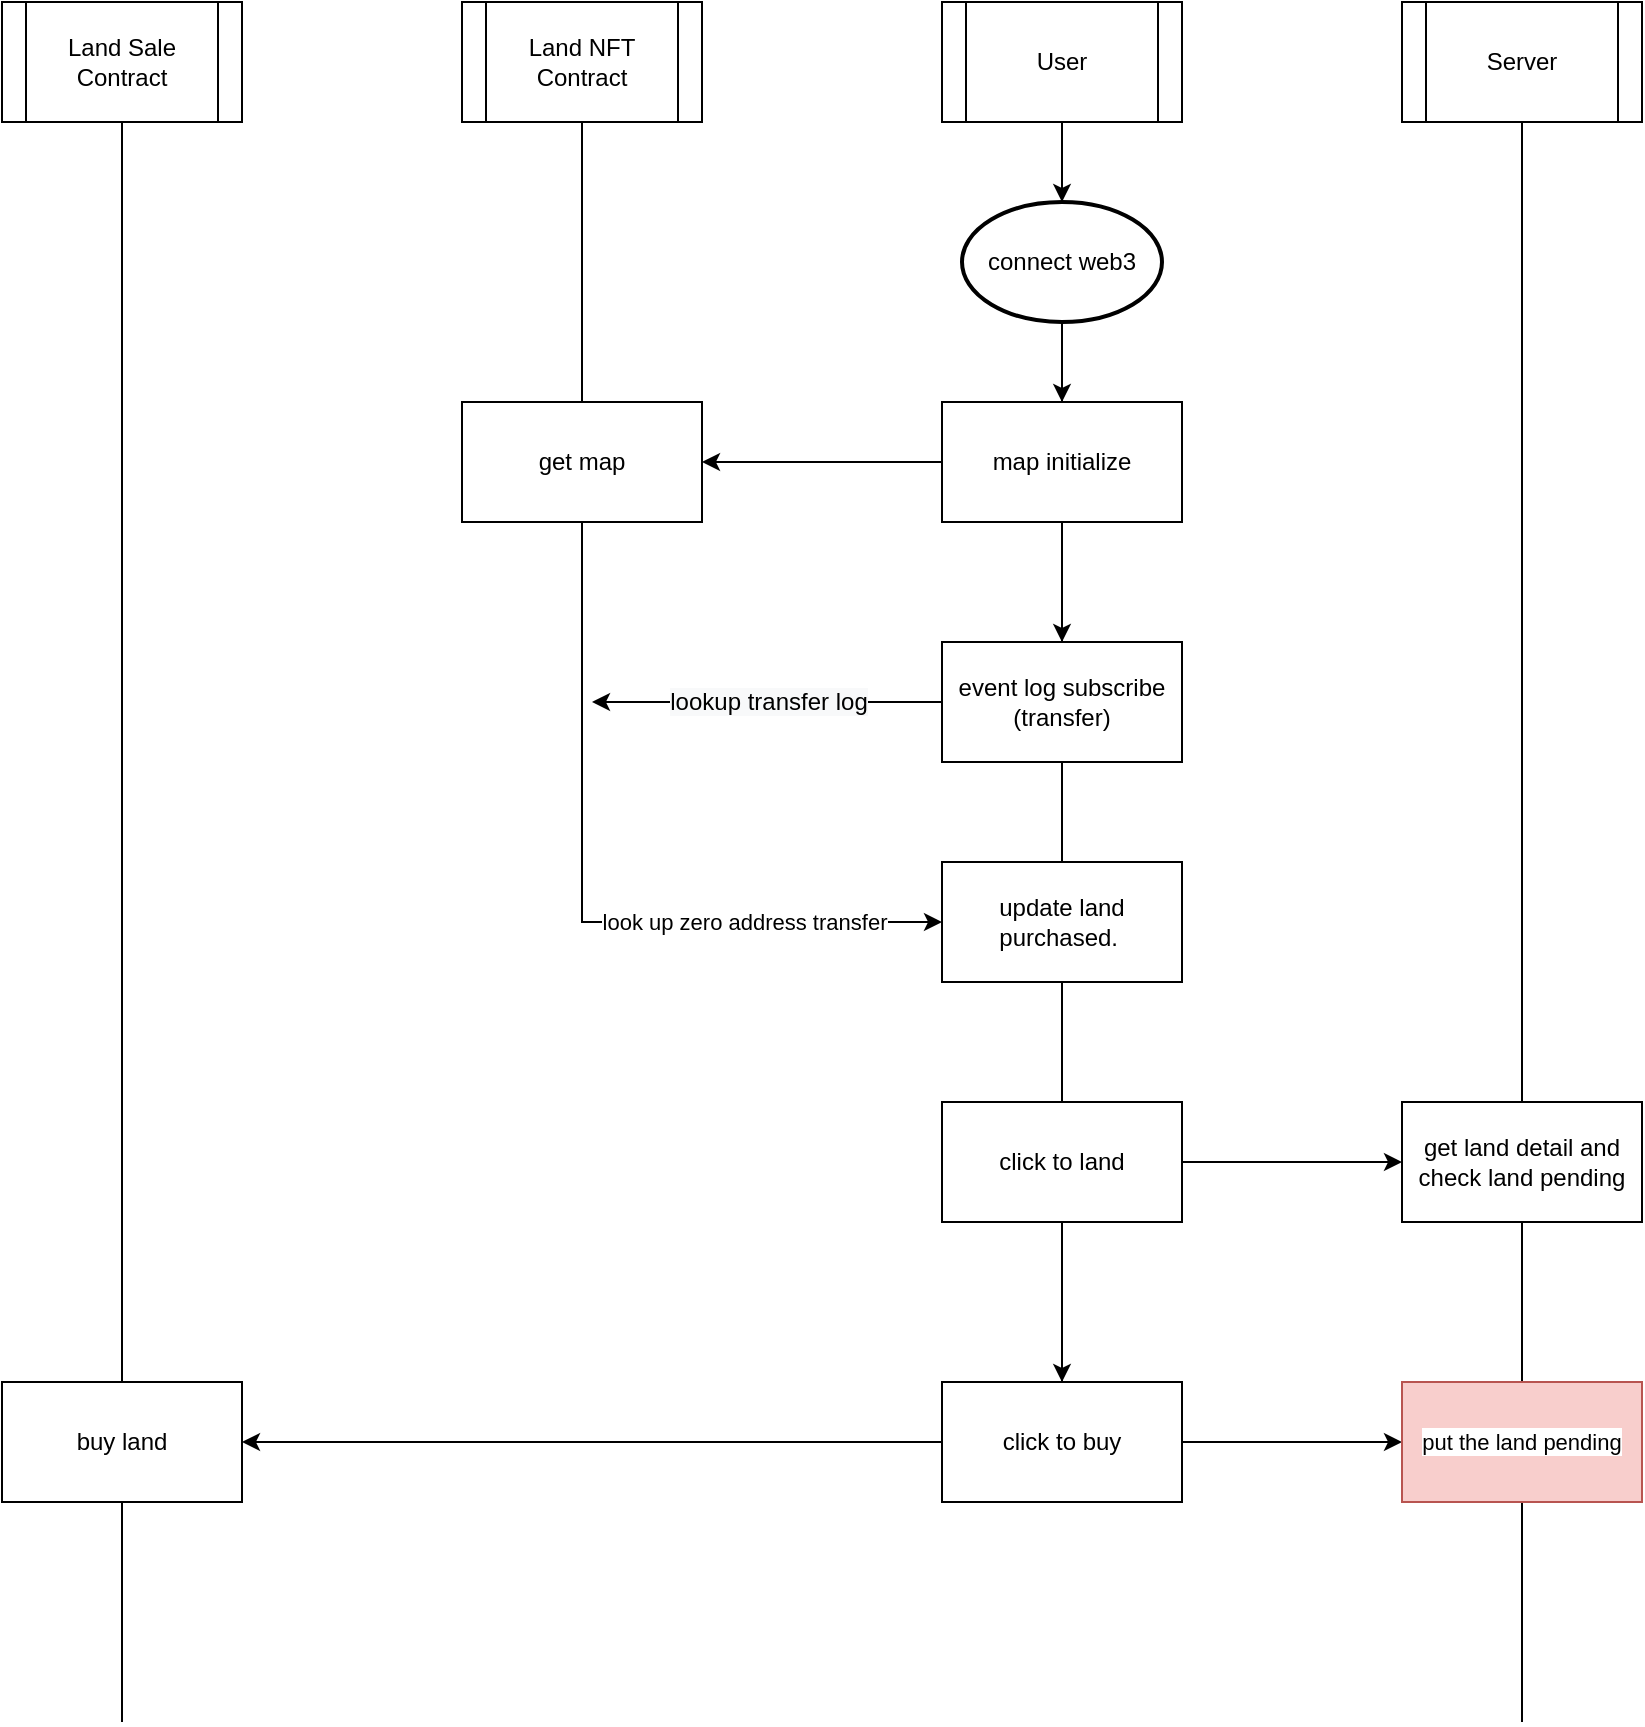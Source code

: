 <mxfile version="20.0.1" type="github">
  <diagram id="L_UoT_DxCkrW-5KhUJgU" name="Page-1">
    <mxGraphModel dx="1188" dy="641" grid="1" gridSize="10" guides="1" tooltips="1" connect="1" arrows="1" fold="1" page="1" pageScale="1" pageWidth="850" pageHeight="1100" math="0" shadow="0">
      <root>
        <mxCell id="0" />
        <mxCell id="1" parent="0" />
        <mxCell id="pCvEN7_FgobJJsHZdbzq-35" style="edgeStyle=orthogonalEdgeStyle;rounded=0;orthogonalLoop=1;jettySize=auto;html=1;exitX=0.5;exitY=1;exitDx=0;exitDy=0;startArrow=none;startFill=0;endArrow=none;endFill=0;" edge="1" parent="1" source="pCvEN7_FgobJJsHZdbzq-2">
          <mxGeometry relative="1" as="geometry">
            <mxPoint x="305" y="480" as="targetPoint" />
          </mxGeometry>
        </mxCell>
        <mxCell id="pCvEN7_FgobJJsHZdbzq-2" value="Land NFT&lt;br&gt;Contract" style="shape=process;whiteSpace=wrap;html=1;backgroundOutline=1;" vertex="1" parent="1">
          <mxGeometry x="245" y="90" width="120" height="60" as="geometry" />
        </mxCell>
        <mxCell id="pCvEN7_FgobJJsHZdbzq-36" style="edgeStyle=orthogonalEdgeStyle;rounded=0;orthogonalLoop=1;jettySize=auto;html=1;exitX=0.5;exitY=1;exitDx=0;exitDy=0;startArrow=none;startFill=0;endArrow=none;endFill=0;" edge="1" parent="1" source="pCvEN7_FgobJJsHZdbzq-3">
          <mxGeometry relative="1" as="geometry">
            <mxPoint x="775" y="950" as="targetPoint" />
          </mxGeometry>
        </mxCell>
        <mxCell id="pCvEN7_FgobJJsHZdbzq-3" value="Server" style="shape=process;whiteSpace=wrap;html=1;backgroundOutline=1;" vertex="1" parent="1">
          <mxGeometry x="715" y="90" width="120" height="60" as="geometry" />
        </mxCell>
        <mxCell id="pCvEN7_FgobJJsHZdbzq-10" style="edgeStyle=orthogonalEdgeStyle;rounded=0;orthogonalLoop=1;jettySize=auto;html=1;exitX=0.5;exitY=1;exitDx=0;exitDy=0;entryX=0.5;entryY=0;entryDx=0;entryDy=0;entryPerimeter=0;" edge="1" parent="1" source="pCvEN7_FgobJJsHZdbzq-4" target="pCvEN7_FgobJJsHZdbzq-8">
          <mxGeometry relative="1" as="geometry" />
        </mxCell>
        <mxCell id="pCvEN7_FgobJJsHZdbzq-37" style="edgeStyle=orthogonalEdgeStyle;rounded=0;orthogonalLoop=1;jettySize=auto;html=1;exitX=0.5;exitY=1;exitDx=0;exitDy=0;startArrow=none;startFill=0;endArrow=none;endFill=0;entryX=0.5;entryY=0;entryDx=0;entryDy=0;" edge="1" parent="1" source="pCvEN7_FgobJJsHZdbzq-4" target="pCvEN7_FgobJJsHZdbzq-28">
          <mxGeometry relative="1" as="geometry">
            <mxPoint x="545" y="950" as="targetPoint" />
          </mxGeometry>
        </mxCell>
        <mxCell id="pCvEN7_FgobJJsHZdbzq-4" value="User" style="shape=process;whiteSpace=wrap;html=1;backgroundOutline=1;" vertex="1" parent="1">
          <mxGeometry x="485" y="90" width="120" height="60" as="geometry" />
        </mxCell>
        <mxCell id="pCvEN7_FgobJJsHZdbzq-12" style="edgeStyle=orthogonalEdgeStyle;rounded=0;orthogonalLoop=1;jettySize=auto;html=1;exitX=0.5;exitY=1;exitDx=0;exitDy=0;exitPerimeter=0;" edge="1" parent="1" source="pCvEN7_FgobJJsHZdbzq-8" target="pCvEN7_FgobJJsHZdbzq-11">
          <mxGeometry relative="1" as="geometry" />
        </mxCell>
        <mxCell id="pCvEN7_FgobJJsHZdbzq-8" value="connect web3" style="strokeWidth=2;html=1;shape=mxgraph.flowchart.start_1;whiteSpace=wrap;" vertex="1" parent="1">
          <mxGeometry x="495" y="190" width="100" height="60" as="geometry" />
        </mxCell>
        <mxCell id="pCvEN7_FgobJJsHZdbzq-14" style="edgeStyle=orthogonalEdgeStyle;rounded=0;orthogonalLoop=1;jettySize=auto;html=1;exitX=0;exitY=0.5;exitDx=0;exitDy=0;startArrow=none;startFill=0;" edge="1" parent="1" source="pCvEN7_FgobJJsHZdbzq-11" target="pCvEN7_FgobJJsHZdbzq-13">
          <mxGeometry relative="1" as="geometry" />
        </mxCell>
        <mxCell id="pCvEN7_FgobJJsHZdbzq-17" style="edgeStyle=orthogonalEdgeStyle;rounded=0;orthogonalLoop=1;jettySize=auto;html=1;exitX=0.5;exitY=1;exitDx=0;exitDy=0;entryX=0.5;entryY=0;entryDx=0;entryDy=0;startArrow=none;startFill=0;" edge="1" parent="1" source="pCvEN7_FgobJJsHZdbzq-11" target="pCvEN7_FgobJJsHZdbzq-16">
          <mxGeometry relative="1" as="geometry" />
        </mxCell>
        <mxCell id="pCvEN7_FgobJJsHZdbzq-11" value="map initialize" style="rounded=0;whiteSpace=wrap;html=1;" vertex="1" parent="1">
          <mxGeometry x="485" y="290" width="120" height="60" as="geometry" />
        </mxCell>
        <mxCell id="pCvEN7_FgobJJsHZdbzq-13" value="get map" style="rounded=0;whiteSpace=wrap;html=1;" vertex="1" parent="1">
          <mxGeometry x="245" y="290" width="120" height="60" as="geometry" />
        </mxCell>
        <mxCell id="pCvEN7_FgobJJsHZdbzq-19" value="&lt;span style=&quot;font-size: 12px; background-color: rgb(248, 249, 250);&quot;&gt;lookup transfer log&lt;/span&gt;" style="edgeStyle=orthogonalEdgeStyle;rounded=0;orthogonalLoop=1;jettySize=auto;html=1;exitX=0;exitY=0.5;exitDx=0;exitDy=0;startArrow=none;startFill=0;" edge="1" parent="1" source="pCvEN7_FgobJJsHZdbzq-16">
          <mxGeometry relative="1" as="geometry">
            <mxPoint x="310" y="440" as="targetPoint" />
            <Array as="points">
              <mxPoint x="425" y="440" />
              <mxPoint x="425" y="440" />
            </Array>
          </mxGeometry>
        </mxCell>
        <mxCell id="pCvEN7_FgobJJsHZdbzq-16" value="event log subscribe&lt;br&gt;(transfer)" style="rounded=0;whiteSpace=wrap;html=1;" vertex="1" parent="1">
          <mxGeometry x="485" y="410" width="120" height="60" as="geometry" />
        </mxCell>
        <mxCell id="pCvEN7_FgobJJsHZdbzq-21" style="edgeStyle=orthogonalEdgeStyle;rounded=0;orthogonalLoop=1;jettySize=auto;html=1;exitX=0.5;exitY=1;exitDx=0;exitDy=0;entryX=0;entryY=0.5;entryDx=0;entryDy=0;startArrow=none;startFill=0;" edge="1" parent="1" target="pCvEN7_FgobJJsHZdbzq-20">
          <mxGeometry relative="1" as="geometry">
            <mxPoint x="305" y="470" as="sourcePoint" />
            <Array as="points">
              <mxPoint x="305" y="550" />
            </Array>
          </mxGeometry>
        </mxCell>
        <mxCell id="pCvEN7_FgobJJsHZdbzq-23" value="look up zero address transfer" style="edgeLabel;html=1;align=center;verticalAlign=middle;resizable=0;points=[];" vertex="1" connectable="0" parent="pCvEN7_FgobJJsHZdbzq-21">
          <mxGeometry x="0.102" relative="1" as="geometry">
            <mxPoint x="17" as="offset" />
          </mxGeometry>
        </mxCell>
        <mxCell id="pCvEN7_FgobJJsHZdbzq-20" value="update land purchased.&amp;nbsp;" style="rounded=0;whiteSpace=wrap;html=1;" vertex="1" parent="1">
          <mxGeometry x="485" y="520" width="120" height="60" as="geometry" />
        </mxCell>
        <mxCell id="pCvEN7_FgobJJsHZdbzq-27" style="edgeStyle=orthogonalEdgeStyle;rounded=0;orthogonalLoop=1;jettySize=auto;html=1;exitX=1;exitY=0.5;exitDx=0;exitDy=0;entryX=0;entryY=0.5;entryDx=0;entryDy=0;startArrow=none;startFill=0;" edge="1" parent="1" source="pCvEN7_FgobJJsHZdbzq-24" target="pCvEN7_FgobJJsHZdbzq-26">
          <mxGeometry relative="1" as="geometry" />
        </mxCell>
        <mxCell id="pCvEN7_FgobJJsHZdbzq-29" style="edgeStyle=orthogonalEdgeStyle;rounded=0;orthogonalLoop=1;jettySize=auto;html=1;exitX=0.5;exitY=1;exitDx=0;exitDy=0;startArrow=none;startFill=0;" edge="1" parent="1" source="pCvEN7_FgobJJsHZdbzq-24" target="pCvEN7_FgobJJsHZdbzq-28">
          <mxGeometry relative="1" as="geometry" />
        </mxCell>
        <mxCell id="pCvEN7_FgobJJsHZdbzq-24" value="click to land" style="rounded=0;whiteSpace=wrap;html=1;" vertex="1" parent="1">
          <mxGeometry x="485" y="640" width="120" height="60" as="geometry" />
        </mxCell>
        <mxCell id="pCvEN7_FgobJJsHZdbzq-26" value="get land detail and check land pending" style="rounded=0;whiteSpace=wrap;html=1;" vertex="1" parent="1">
          <mxGeometry x="715" y="640" width="120" height="60" as="geometry" />
        </mxCell>
        <mxCell id="pCvEN7_FgobJJsHZdbzq-32" style="edgeStyle=orthogonalEdgeStyle;rounded=0;orthogonalLoop=1;jettySize=auto;html=1;exitX=0;exitY=0.5;exitDx=0;exitDy=0;entryX=1;entryY=0.5;entryDx=0;entryDy=0;startArrow=none;startFill=0;" edge="1" parent="1" source="pCvEN7_FgobJJsHZdbzq-28" target="pCvEN7_FgobJJsHZdbzq-31">
          <mxGeometry relative="1" as="geometry" />
        </mxCell>
        <mxCell id="pCvEN7_FgobJJsHZdbzq-44" value="" style="edgeStyle=orthogonalEdgeStyle;rounded=0;orthogonalLoop=1;jettySize=auto;html=1;exitX=1;exitY=0.5;exitDx=0;exitDy=0;startArrow=none;startFill=0;endArrow=classic;endFill=1;fontSize=10;" edge="1" parent="1" source="pCvEN7_FgobJJsHZdbzq-28" target="pCvEN7_FgobJJsHZdbzq-43">
          <mxGeometry relative="1" as="geometry" />
        </mxCell>
        <mxCell id="pCvEN7_FgobJJsHZdbzq-28" value="click to buy" style="rounded=0;whiteSpace=wrap;html=1;" vertex="1" parent="1">
          <mxGeometry x="485" y="780" width="120" height="60" as="geometry" />
        </mxCell>
        <mxCell id="pCvEN7_FgobJJsHZdbzq-34" style="edgeStyle=orthogonalEdgeStyle;rounded=0;orthogonalLoop=1;jettySize=auto;html=1;exitX=0.5;exitY=1;exitDx=0;exitDy=0;startArrow=none;startFill=0;endArrow=none;endFill=0;" edge="1" parent="1" source="pCvEN7_FgobJJsHZdbzq-33">
          <mxGeometry relative="1" as="geometry">
            <mxPoint x="75" y="950" as="targetPoint" />
          </mxGeometry>
        </mxCell>
        <mxCell id="pCvEN7_FgobJJsHZdbzq-33" value="Land Sale&lt;br&gt;Contract" style="shape=process;whiteSpace=wrap;html=1;backgroundOutline=1;" vertex="1" parent="1">
          <mxGeometry x="15" y="90" width="120" height="60" as="geometry" />
        </mxCell>
        <mxCell id="pCvEN7_FgobJJsHZdbzq-31" value="buy land" style="rounded=0;whiteSpace=wrap;html=1;" vertex="1" parent="1">
          <mxGeometry x="15" y="780" width="120" height="60" as="geometry" />
        </mxCell>
        <mxCell id="pCvEN7_FgobJJsHZdbzq-43" value="&lt;span style=&quot;background-color: rgb(255, 255, 255);&quot;&gt;&lt;font style=&quot;font-size: 11px;&quot;&gt;put the land pending&lt;/font&gt;&lt;/span&gt;" style="rounded=0;whiteSpace=wrap;html=1;fillColor=#f8cecc;strokeColor=#b85450;" vertex="1" parent="1">
          <mxGeometry x="715" y="780" width="120" height="60" as="geometry" />
        </mxCell>
      </root>
    </mxGraphModel>
  </diagram>
</mxfile>
